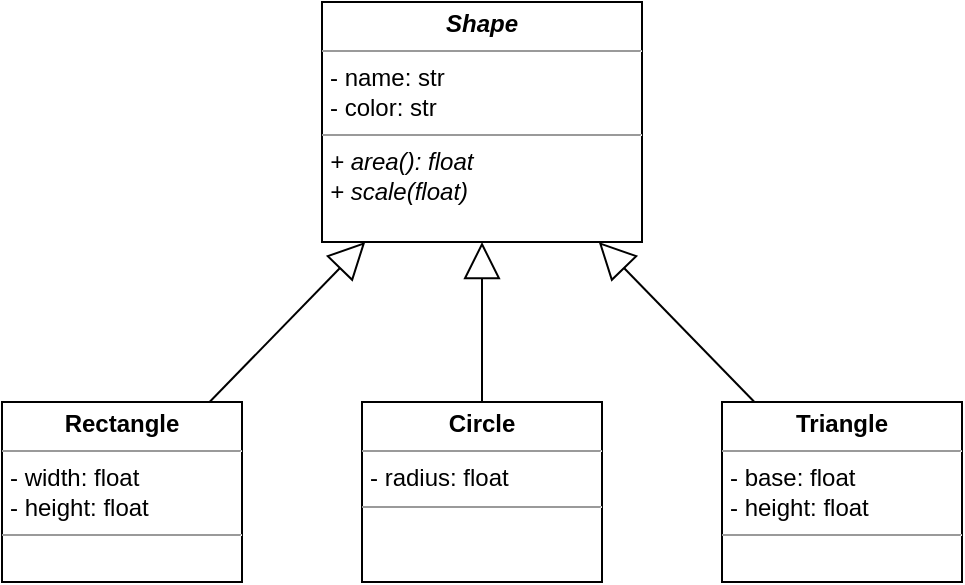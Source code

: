 <mxfile version="10.5.8" type="device"><diagram id="Bw_AXSHVhaXI5dyicxqL" name="Page-1"><mxGraphModel dx="758" dy="515" grid="1" gridSize="10" guides="1" tooltips="1" connect="1" arrows="1" fold="1" page="1" pageScale="1" pageWidth="850" pageHeight="1100" math="0" shadow="0"><root><mxCell id="0"/><mxCell id="1" parent="0"/><mxCell id="H5T57szBxcqNXvnCOGBE-1" value="&lt;p style=&quot;margin: 0px ; margin-top: 4px ; text-align: center&quot;&gt;&lt;b&gt;&lt;i&gt;Shape&lt;/i&gt;&lt;/b&gt;&lt;/p&gt;&lt;hr size=&quot;1&quot;&gt;&lt;p style=&quot;margin: 0px ; margin-left: 4px&quot;&gt;- name: str&lt;/p&gt;&lt;p style=&quot;margin: 0px ; margin-left: 4px&quot;&gt;- color: str&lt;/p&gt;&lt;hr size=&quot;1&quot;&gt;&lt;p style=&quot;margin: 0px ; margin-left: 4px&quot;&gt;&lt;i&gt;+ area(): float&lt;/i&gt;&lt;/p&gt;&lt;p style=&quot;margin: 0px ; margin-left: 4px&quot;&gt;&lt;i&gt;+ scale(float)&lt;/i&gt;&lt;/p&gt;" style="verticalAlign=top;align=left;overflow=fill;fontSize=12;fontFamily=Helvetica;html=1;" vertex="1" parent="1"><mxGeometry x="240" y="80" width="160" height="120" as="geometry"/></mxCell><mxCell id="H5T57szBxcqNXvnCOGBE-2" value="&lt;p style=&quot;margin: 0px ; margin-top: 4px ; text-align: center&quot;&gt;&lt;b&gt;Rectangle&lt;/b&gt;&lt;/p&gt;&lt;hr size=&quot;1&quot;&gt;&lt;p style=&quot;margin: 0px ; margin-left: 4px&quot;&gt;- width: float&lt;/p&gt;&lt;p style=&quot;margin: 0px ; margin-left: 4px&quot;&gt;- height: float&lt;/p&gt;&lt;hr size=&quot;1&quot;&gt;&lt;p style=&quot;margin: 0px ; margin-left: 4px&quot;&gt;&lt;br&gt;&lt;/p&gt;" style="verticalAlign=top;align=left;overflow=fill;fontSize=12;fontFamily=Helvetica;html=1;" vertex="1" parent="1"><mxGeometry x="80" y="280" width="120" height="90" as="geometry"/></mxCell><mxCell id="H5T57szBxcqNXvnCOGBE-3" value="&lt;p style=&quot;margin: 0px ; margin-top: 4px ; text-align: center&quot;&gt;&lt;b&gt;Circle&lt;/b&gt;&lt;/p&gt;&lt;hr size=&quot;1&quot;&gt;&lt;p style=&quot;margin: 0px ; margin-left: 4px&quot;&gt;- radius: float&lt;/p&gt;&lt;hr size=&quot;1&quot;&gt;&lt;p style=&quot;margin: 0px ; margin-left: 4px&quot;&gt;&lt;br&gt;&lt;/p&gt;" style="verticalAlign=top;align=left;overflow=fill;fontSize=12;fontFamily=Helvetica;html=1;" vertex="1" parent="1"><mxGeometry x="260" y="280" width="120" height="90" as="geometry"/></mxCell><mxCell id="H5T57szBxcqNXvnCOGBE-5" value="&lt;p style=&quot;margin: 0px ; margin-top: 4px ; text-align: center&quot;&gt;&lt;b&gt;Triangle&lt;/b&gt;&lt;/p&gt;&lt;hr size=&quot;1&quot;&gt;&lt;p style=&quot;margin: 0px ; margin-left: 4px&quot;&gt;- base: float&lt;/p&gt;&lt;p style=&quot;margin: 0px ; margin-left: 4px&quot;&gt;- height: float&lt;/p&gt;&lt;hr size=&quot;1&quot;&gt;&lt;p style=&quot;margin: 0px ; margin-left: 4px&quot;&gt;&lt;br&gt;&lt;/p&gt;" style="verticalAlign=top;align=left;overflow=fill;fontSize=12;fontFamily=Helvetica;html=1;" vertex="1" parent="1"><mxGeometry x="440" y="280" width="120" height="90" as="geometry"/></mxCell><mxCell id="H5T57szBxcqNXvnCOGBE-6" value="" style="endArrow=block;endSize=16;endFill=0;html=1;" edge="1" parent="1" source="H5T57szBxcqNXvnCOGBE-2" target="H5T57szBxcqNXvnCOGBE-1"><mxGeometry width="160" relative="1" as="geometry"><mxPoint x="120" y="220" as="sourcePoint"/><mxPoint x="280" y="220" as="targetPoint"/></mxGeometry></mxCell><mxCell id="H5T57szBxcqNXvnCOGBE-7" value="" style="endArrow=block;endSize=16;endFill=0;html=1;" edge="1" parent="1" source="H5T57szBxcqNXvnCOGBE-3" target="H5T57szBxcqNXvnCOGBE-1"><mxGeometry width="160" relative="1" as="geometry"><mxPoint x="193.784" y="290" as="sourcePoint"/><mxPoint x="271.622" y="210" as="targetPoint"/></mxGeometry></mxCell><mxCell id="H5T57szBxcqNXvnCOGBE-8" value="" style="endArrow=block;endSize=16;endFill=0;html=1;" edge="1" parent="1" source="H5T57szBxcqNXvnCOGBE-5" target="H5T57szBxcqNXvnCOGBE-1"><mxGeometry width="160" relative="1" as="geometry"><mxPoint x="203.784" y="300" as="sourcePoint"/><mxPoint x="281.622" y="220" as="targetPoint"/></mxGeometry></mxCell></root></mxGraphModel></diagram></mxfile>
